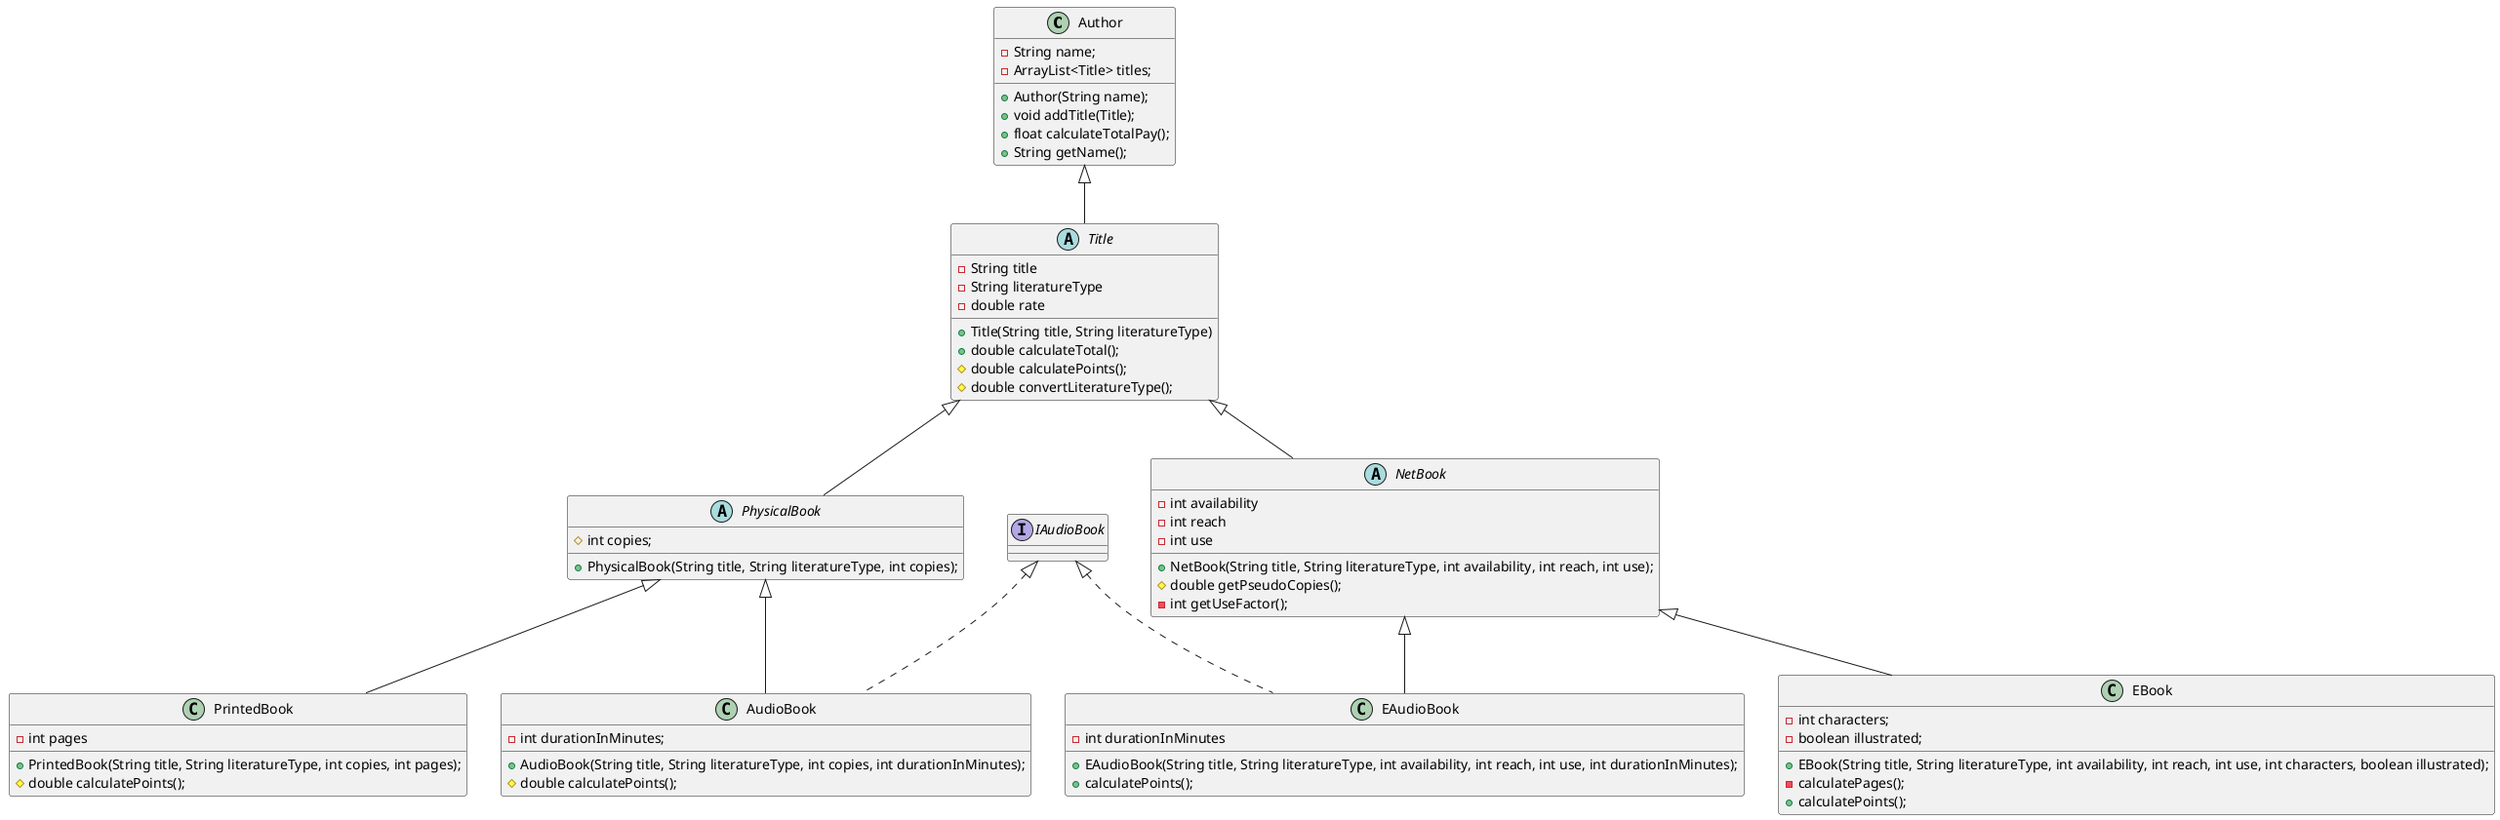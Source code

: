 @startuml

class Author{
- String name;
- ArrayList<Title> titles;
+ Author(String name);
+ void addTitle(Title);
+ float calculateTotalPay();
+ String getName();
}

abstract class Title{
- String title
- String literatureType
- double rate
+ Title(String title, String literatureType)
+ double calculateTotal();
# double calculatePoints();
# double convertLiteratureType();
}

abstract class PhysicalBook{
# int copies;
+ PhysicalBook(String title, String literatureType, int copies);
}

abstract class NetBook{
- int availability
- int reach
- int use
+ NetBook(String title, String literatureType, int availability, int reach, int use);
# double getPseudoCopies();
- int getUseFactor();
}

class PrintedBook{
- int pages
+ PrintedBook(String title, String literatureType, int copies, int pages);
# double calculatePoints();
}

class AudioBook{
- int durationInMinutes;
+ AudioBook(String title, String literatureType, int copies, int durationInMinutes);
# double calculatePoints();
}

class EAudioBook{
- int durationInMinutes
+EAudioBook(String title, String literatureType, int availability, int reach, int use, int durationInMinutes);
+ calculatePoints();
}

class EBook{
- int characters;
- boolean illustrated;
+ EBook(String title, String literatureType, int availability, int reach, int use, int characters, boolean illustrated);
- calculatePages();
+ calculatePoints();
}

interface IAudioBook{
}

Author <|-- Title
Title <|-- PhysicalBook
Title <|-- NetBook

PhysicalBook <|-- PrintedBook
PhysicalBook <|-- AudioBook

NetBook <|-- EAudioBook
NetBook <|-- EBook

IAudioBook <|.. AudioBook
IAudioBook <|.. EAudioBook

@enduml